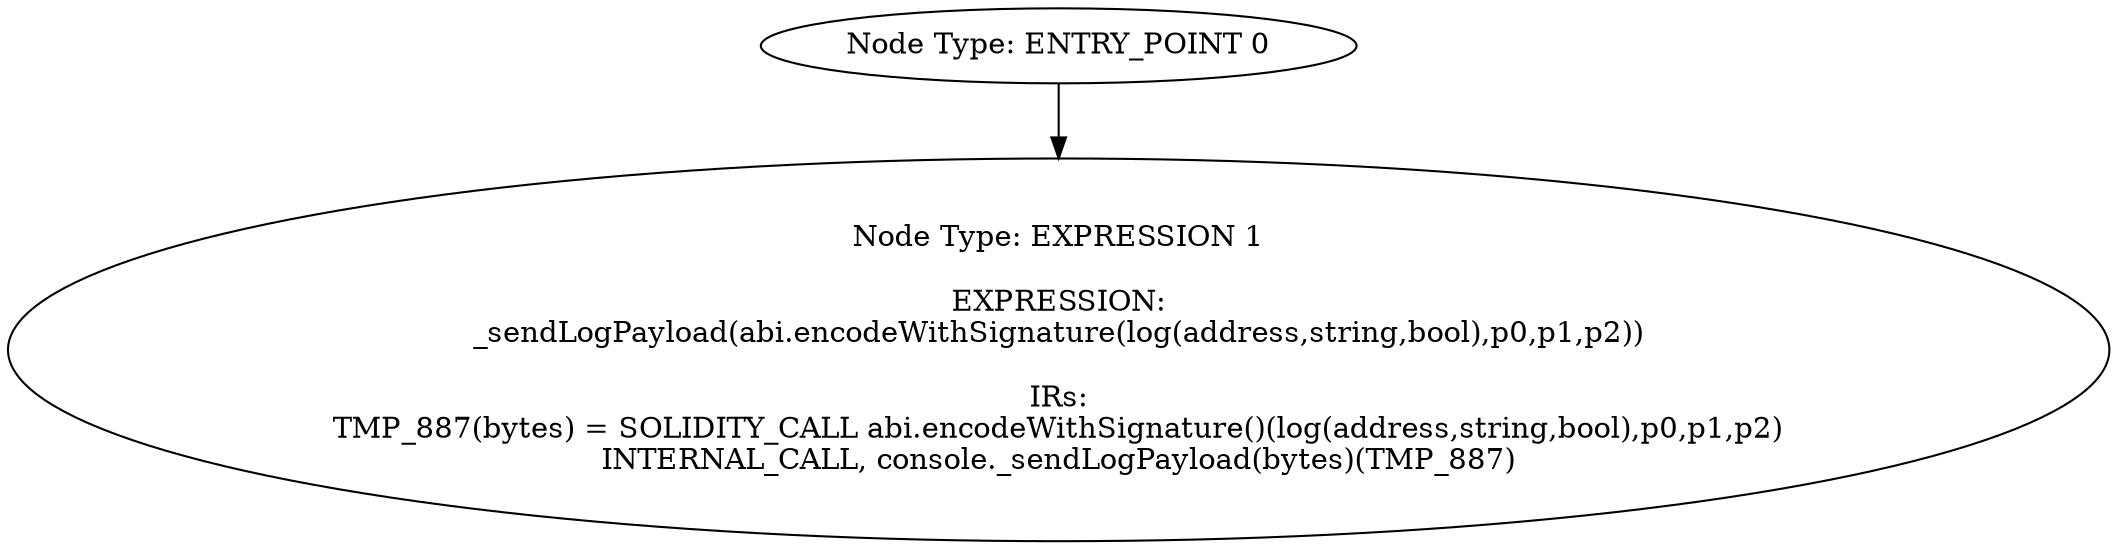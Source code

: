 digraph{
0[label="Node Type: ENTRY_POINT 0
"];
0->1;
1[label="Node Type: EXPRESSION 1

EXPRESSION:
_sendLogPayload(abi.encodeWithSignature(log(address,string,bool),p0,p1,p2))

IRs:
TMP_887(bytes) = SOLIDITY_CALL abi.encodeWithSignature()(log(address,string,bool),p0,p1,p2)
INTERNAL_CALL, console._sendLogPayload(bytes)(TMP_887)"];
}

